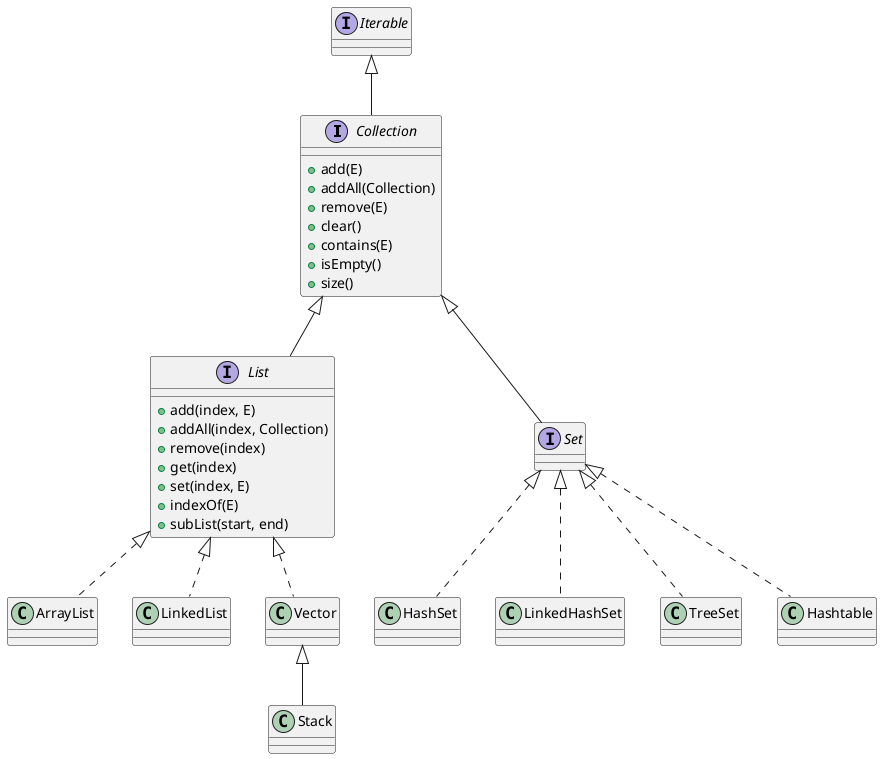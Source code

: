 @startuml

interface Collection{
    +add(E)
    +addAll(Collection)
    +remove(E)
    +clear()
    +contains(E)
    +isEmpty()
    +size()
}

interface List{
    +add(index, E)
    +addAll(index, Collection)
    +remove(index)
    +get(index)
    +set(index, E)
    +indexOf(E)
    +subList(start, end)
}

interface Set{}

Collection <|-- List
Collection <|-- Set

List <|.. ArrayList
List <|.. LinkedList
List <|.. Vector
Vector <|-- Stack

Set <|.. HashSet
Set <|.. LinkedHashSet
Set <|.. TreeSet
Set <|.. Hashtable 

interface Iterable{}
Iterable <|-- Collection
@enduml